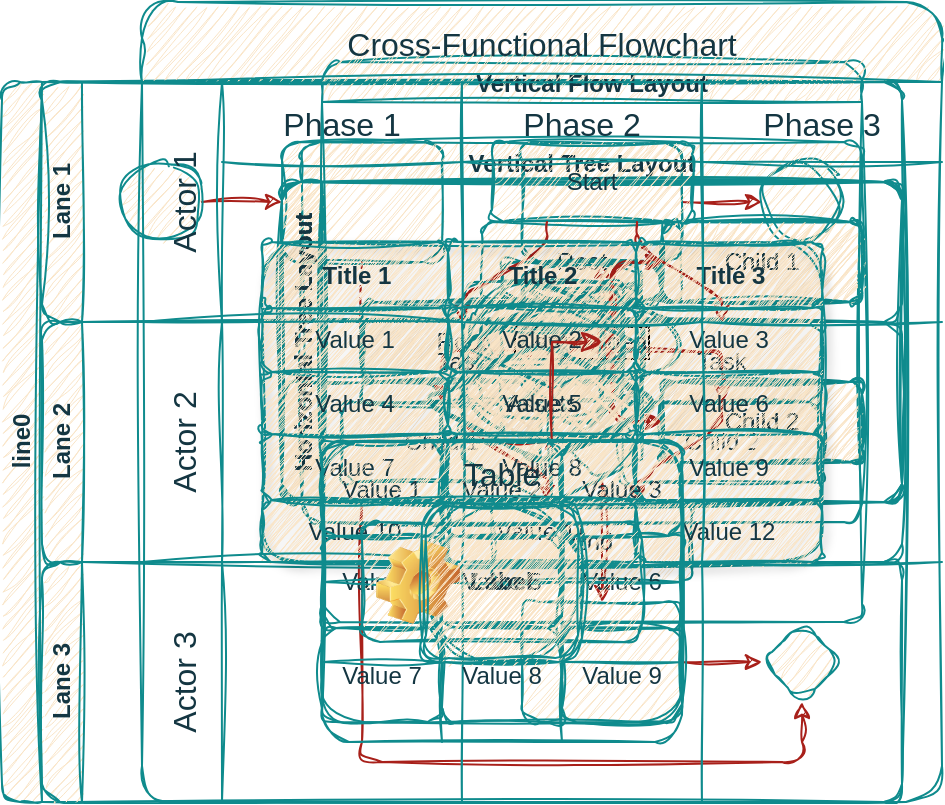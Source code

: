 <mxfile version="24.0.0" type="github">
  <diagram id="prtHgNgQTEPvFCAcTncT" name="Page-1">
    <mxGraphModel dx="880" dy="494" grid="1" gridSize="10" guides="1" tooltips="1" connect="1" arrows="1" fold="1" page="1" pageScale="1" pageWidth="827" pageHeight="1169" math="0" shadow="0">
      <root>
        <mxCell id="0" />
        <mxCell id="1" parent="0" />
        <mxCell id="dNxyNK7c78bLwvsdeMH5-19" value="line0" style="swimlane;html=1;childLayout=stackLayout;resizeParent=1;resizeParentMax=0;horizontal=0;startSize=20;horizontalStack=0;labelBackgroundColor=none;fillColor=#FAE5C7;strokeColor=#0F8B8D;fontColor=#143642;sketch=1;curveFitting=1;jiggle=2;rounded=1;" parent="1" vertex="1">
          <mxGeometry x="120" y="120" width="450" height="360" as="geometry" />
        </mxCell>
        <mxCell id="dNxyNK7c78bLwvsdeMH5-27" value="" style="edgeStyle=orthogonalEdgeStyle;rounded=1;orthogonalLoop=1;jettySize=auto;html=1;dashed=1;endArrow=none;endFill=0;labelBackgroundColor=none;strokeColor=#A8201A;fontColor=default;sketch=1;curveFitting=1;jiggle=2;" parent="dNxyNK7c78bLwvsdeMH5-19" source="dNxyNK7c78bLwvsdeMH5-24" target="dNxyNK7c78bLwvsdeMH5-26" edge="1">
          <mxGeometry relative="1" as="geometry" />
        </mxCell>
        <mxCell id="dNxyNK7c78bLwvsdeMH5-31" style="edgeStyle=orthogonalEdgeStyle;rounded=1;orthogonalLoop=1;jettySize=auto;html=1;endArrow=classic;endFill=1;labelBackgroundColor=none;strokeColor=#A8201A;fontColor=default;sketch=1;curveFitting=1;jiggle=2;" parent="dNxyNK7c78bLwvsdeMH5-19" source="dNxyNK7c78bLwvsdeMH5-28" target="dNxyNK7c78bLwvsdeMH5-30" edge="1">
          <mxGeometry relative="1" as="geometry" />
        </mxCell>
        <mxCell id="dNxyNK7c78bLwvsdeMH5-35" style="edgeStyle=orthogonalEdgeStyle;rounded=1;orthogonalLoop=1;jettySize=auto;html=1;endArrow=classic;endFill=1;labelBackgroundColor=none;strokeColor=#A8201A;fontColor=default;sketch=1;curveFitting=1;jiggle=2;" parent="dNxyNK7c78bLwvsdeMH5-19" source="dNxyNK7c78bLwvsdeMH5-28" target="dNxyNK7c78bLwvsdeMH5-34" edge="1">
          <mxGeometry relative="1" as="geometry" />
        </mxCell>
        <mxCell id="dNxyNK7c78bLwvsdeMH5-38" style="edgeStyle=orthogonalEdgeStyle;rounded=1;orthogonalLoop=1;jettySize=auto;html=1;endArrow=classic;endFill=1;labelBackgroundColor=none;strokeColor=#A8201A;fontColor=default;sketch=1;curveFitting=1;jiggle=2;" parent="dNxyNK7c78bLwvsdeMH5-19" source="dNxyNK7c78bLwvsdeMH5-26" target="dNxyNK7c78bLwvsdeMH5-36" edge="1">
          <mxGeometry relative="1" as="geometry">
            <Array as="points">
              <mxPoint x="180" y="340" />
              <mxPoint x="400" y="340" />
            </Array>
          </mxGeometry>
        </mxCell>
        <mxCell id="dNxyNK7c78bLwvsdeMH5-20" value="Lane 1" style="swimlane;html=1;startSize=20;horizontal=0;labelBackgroundColor=none;fillColor=#FAE5C7;strokeColor=#0F8B8D;fontColor=#143642;sketch=1;curveFitting=1;jiggle=2;rounded=1;" parent="dNxyNK7c78bLwvsdeMH5-19" vertex="1">
          <mxGeometry x="20" width="430" height="120" as="geometry" />
        </mxCell>
        <mxCell id="dNxyNK7c78bLwvsdeMH5-25" value="" style="edgeStyle=orthogonalEdgeStyle;rounded=1;orthogonalLoop=1;jettySize=auto;html=1;labelBackgroundColor=none;strokeColor=#A8201A;fontColor=default;sketch=1;curveFitting=1;jiggle=2;" parent="dNxyNK7c78bLwvsdeMH5-20" source="dNxyNK7c78bLwvsdeMH5-23" target="dNxyNK7c78bLwvsdeMH5-24" edge="1">
          <mxGeometry relative="1" as="geometry" />
        </mxCell>
        <mxCell id="dNxyNK7c78bLwvsdeMH5-23" value="" style="ellipse;whiteSpace=wrap;html=1;labelBackgroundColor=none;fillColor=#FAE5C7;strokeColor=#0F8B8D;fontColor=#143642;sketch=1;curveFitting=1;jiggle=2;rounded=1;" parent="dNxyNK7c78bLwvsdeMH5-20" vertex="1">
          <mxGeometry x="40" y="40" width="40" height="40" as="geometry" />
        </mxCell>
        <mxCell id="dNxyNK7c78bLwvsdeMH5-24" value="" style="rounded=1;whiteSpace=wrap;html=1;fontFamily=Helvetica;fontSize=12;fontColor=#143642;align=center;labelBackgroundColor=none;fillColor=#FAE5C7;strokeColor=#0F8B8D;sketch=1;curveFitting=1;jiggle=2;" parent="dNxyNK7c78bLwvsdeMH5-20" vertex="1">
          <mxGeometry x="120" y="30" width="80" height="60" as="geometry" />
        </mxCell>
        <mxCell id="dNxyNK7c78bLwvsdeMH5-33" value="" style="edgeStyle=orthogonalEdgeStyle;rounded=1;orthogonalLoop=1;jettySize=auto;html=1;endArrow=classic;endFill=1;labelBackgroundColor=none;strokeColor=#A8201A;fontColor=default;sketch=1;curveFitting=1;jiggle=2;" parent="dNxyNK7c78bLwvsdeMH5-20" source="dNxyNK7c78bLwvsdeMH5-30" target="dNxyNK7c78bLwvsdeMH5-32" edge="1">
          <mxGeometry relative="1" as="geometry" />
        </mxCell>
        <mxCell id="dNxyNK7c78bLwvsdeMH5-30" value="" style="rounded=1;whiteSpace=wrap;html=1;fontFamily=Helvetica;fontSize=12;fontColor=#143642;align=center;labelBackgroundColor=none;fillColor=#FAE5C7;strokeColor=#0F8B8D;sketch=1;curveFitting=1;jiggle=2;" parent="dNxyNK7c78bLwvsdeMH5-20" vertex="1">
          <mxGeometry x="240" y="30" width="80" height="60" as="geometry" />
        </mxCell>
        <mxCell id="dNxyNK7c78bLwvsdeMH5-32" value="" style="ellipse;whiteSpace=wrap;html=1;labelBackgroundColor=none;fillColor=#FAE5C7;strokeColor=#0F8B8D;fontColor=#143642;sketch=1;curveFitting=1;jiggle=2;rounded=1;" parent="dNxyNK7c78bLwvsdeMH5-20" vertex="1">
          <mxGeometry x="360" y="40" width="40" height="40" as="geometry" />
        </mxCell>
        <mxCell id="dNxyNK7c78bLwvsdeMH5-21" value="Lane 2" style="swimlane;html=1;startSize=20;horizontal=0;labelBackgroundColor=none;fillColor=#FAE5C7;strokeColor=#0F8B8D;fontColor=#143642;sketch=1;curveFitting=1;jiggle=2;rounded=1;" parent="dNxyNK7c78bLwvsdeMH5-19" vertex="1">
          <mxGeometry x="20" y="120" width="430" height="120" as="geometry" />
        </mxCell>
        <mxCell id="dNxyNK7c78bLwvsdeMH5-29" value="" style="edgeStyle=orthogonalEdgeStyle;rounded=1;orthogonalLoop=1;jettySize=auto;html=1;endArrow=classic;endFill=1;labelBackgroundColor=none;strokeColor=#A8201A;fontColor=default;sketch=1;curveFitting=1;jiggle=2;" parent="dNxyNK7c78bLwvsdeMH5-21" source="dNxyNK7c78bLwvsdeMH5-26" target="dNxyNK7c78bLwvsdeMH5-28" edge="1">
          <mxGeometry relative="1" as="geometry" />
        </mxCell>
        <mxCell id="dNxyNK7c78bLwvsdeMH5-26" value="" style="rounded=1;whiteSpace=wrap;html=1;fontFamily=Helvetica;fontSize=12;fontColor=#143642;align=center;labelBackgroundColor=none;fillColor=#FAE5C7;strokeColor=#0F8B8D;sketch=1;curveFitting=1;jiggle=2;" parent="dNxyNK7c78bLwvsdeMH5-21" vertex="1">
          <mxGeometry x="120" y="30" width="80" height="60" as="geometry" />
        </mxCell>
        <mxCell id="dNxyNK7c78bLwvsdeMH5-28" value="" style="rhombus;whiteSpace=wrap;html=1;fontFamily=Helvetica;fontSize=12;fontColor=#143642;align=center;labelBackgroundColor=none;fillColor=#FAE5C7;strokeColor=#0F8B8D;sketch=1;curveFitting=1;jiggle=2;rounded=1;" parent="dNxyNK7c78bLwvsdeMH5-21" vertex="1">
          <mxGeometry x="260" y="40" width="40" height="40" as="geometry" />
        </mxCell>
        <mxCell id="dNxyNK7c78bLwvsdeMH5-22" value="Lane 3" style="swimlane;html=1;startSize=20;horizontal=0;labelBackgroundColor=none;fillColor=#FAE5C7;strokeColor=#0F8B8D;fontColor=#143642;sketch=1;curveFitting=1;jiggle=2;rounded=1;" parent="dNxyNK7c78bLwvsdeMH5-19" vertex="1">
          <mxGeometry x="20" y="240" width="430" height="120" as="geometry" />
        </mxCell>
        <mxCell id="dNxyNK7c78bLwvsdeMH5-37" value="" style="edgeStyle=orthogonalEdgeStyle;rounded=1;orthogonalLoop=1;jettySize=auto;html=1;endArrow=classic;endFill=1;labelBackgroundColor=none;strokeColor=#A8201A;fontColor=default;sketch=1;curveFitting=1;jiggle=2;" parent="dNxyNK7c78bLwvsdeMH5-22" source="dNxyNK7c78bLwvsdeMH5-34" target="dNxyNK7c78bLwvsdeMH5-36" edge="1">
          <mxGeometry relative="1" as="geometry" />
        </mxCell>
        <mxCell id="dNxyNK7c78bLwvsdeMH5-34" value="" style="rounded=1;whiteSpace=wrap;html=1;fontFamily=Helvetica;fontSize=12;fontColor=#143642;align=center;labelBackgroundColor=none;fillColor=#FAE5C7;strokeColor=#0F8B8D;sketch=1;curveFitting=1;jiggle=2;" parent="dNxyNK7c78bLwvsdeMH5-22" vertex="1">
          <mxGeometry x="240" y="20" width="80" height="60" as="geometry" />
        </mxCell>
        <mxCell id="dNxyNK7c78bLwvsdeMH5-36" value="" style="rhombus;whiteSpace=wrap;html=1;fontFamily=Helvetica;fontSize=12;fontColor=#143642;align=center;labelBackgroundColor=none;fillColor=#FAE5C7;strokeColor=#0F8B8D;sketch=1;curveFitting=1;jiggle=2;rounded=1;" parent="dNxyNK7c78bLwvsdeMH5-22" vertex="1">
          <mxGeometry x="360" y="30" width="40" height="40" as="geometry" />
        </mxCell>
        <mxCell id="O45_TjRWL43LWCIV90A2-1" value="Vertical Tree Layout" style="swimlane;startSize=20;horizontal=1;childLayout=treeLayout;horizontalTree=0;resizable=0;containerType=tree;fontSize=12;labelBackgroundColor=none;fillColor=#FAE5C7;strokeColor=#0F8B8D;fontColor=#143642;sketch=1;curveFitting=1;jiggle=2;rounded=1;" vertex="1" parent="1">
          <mxGeometry x="270" y="150" width="280" height="190" as="geometry" />
        </mxCell>
        <mxCell id="O45_TjRWL43LWCIV90A2-2" value="Root" style="whiteSpace=wrap;html=1;labelBackgroundColor=none;fillColor=#FAE5C7;strokeColor=#0F8B8D;fontColor=#143642;sketch=1;curveFitting=1;jiggle=2;rounded=1;" vertex="1" parent="O45_TjRWL43LWCIV90A2-1">
          <mxGeometry x="90" y="40" width="100" height="40" as="geometry" />
        </mxCell>
        <mxCell id="O45_TjRWL43LWCIV90A2-3" value="Child 1" style="whiteSpace=wrap;html=1;labelBackgroundColor=none;fillColor=#FAE5C7;strokeColor=#0F8B8D;fontColor=#143642;sketch=1;curveFitting=1;jiggle=2;rounded=1;" vertex="1" parent="O45_TjRWL43LWCIV90A2-1">
          <mxGeometry x="20" y="130" width="100" height="40" as="geometry" />
        </mxCell>
        <mxCell id="O45_TjRWL43LWCIV90A2-4" value="" style="edgeStyle=elbowEdgeStyle;elbow=vertical;html=1;rounded=1;curved=0;sourcePerimeterSpacing=0;targetPerimeterSpacing=0;startSize=6;endSize=6;labelBackgroundColor=none;strokeColor=#A8201A;fontColor=default;sketch=1;curveFitting=1;jiggle=2;" edge="1" parent="O45_TjRWL43LWCIV90A2-1" source="O45_TjRWL43LWCIV90A2-2" target="O45_TjRWL43LWCIV90A2-3">
          <mxGeometry relative="1" as="geometry" />
        </mxCell>
        <mxCell id="O45_TjRWL43LWCIV90A2-5" value="Child 2" style="whiteSpace=wrap;html=1;labelBackgroundColor=none;fillColor=#FAE5C7;strokeColor=#0F8B8D;fontColor=#143642;sketch=1;curveFitting=1;jiggle=2;rounded=1;" vertex="1" parent="O45_TjRWL43LWCIV90A2-1">
          <mxGeometry x="160" y="130" width="100" height="40" as="geometry" />
        </mxCell>
        <mxCell id="O45_TjRWL43LWCIV90A2-6" value="" style="edgeStyle=elbowEdgeStyle;elbow=vertical;html=1;rounded=1;curved=0;sourcePerimeterSpacing=0;targetPerimeterSpacing=0;startSize=6;endSize=6;labelBackgroundColor=none;strokeColor=#A8201A;fontColor=default;sketch=1;curveFitting=1;jiggle=2;" edge="1" parent="O45_TjRWL43LWCIV90A2-1" source="O45_TjRWL43LWCIV90A2-2" target="O45_TjRWL43LWCIV90A2-5">
          <mxGeometry relative="1" as="geometry" />
        </mxCell>
        <mxCell id="O45_TjRWL43LWCIV90A2-7" value="" style="shape=datastore;whiteSpace=wrap;html=1;fillColor=#FAE5C7;strokeColor=#0F8B8D;labelBackgroundColor=none;fontColor=#143642;sketch=1;curveFitting=1;jiggle=2;rounded=1;" vertex="1" parent="1">
          <mxGeometry x="380" y="210" width="60" height="60" as="geometry" />
        </mxCell>
        <mxCell id="O45_TjRWL43LWCIV90A2-8" value="" style="shape=switch;whiteSpace=wrap;html=1;labelBackgroundColor=none;fillColor=#FAE5C7;strokeColor=#0F8B8D;fontColor=#143642;sketch=1;curveFitting=1;jiggle=2;rounded=1;" vertex="1" parent="1">
          <mxGeometry x="380" y="220" width="60" height="60" as="geometry" />
        </mxCell>
        <mxCell id="O45_TjRWL43LWCIV90A2-9" value="" style="shape=tee;whiteSpace=wrap;html=1;labelBackgroundColor=none;fillColor=#FAE5C7;strokeColor=#0F8B8D;fontColor=#143642;sketch=1;curveFitting=1;jiggle=2;rounded=1;" vertex="1" parent="1">
          <mxGeometry x="370" y="210" width="80" height="80" as="geometry" />
        </mxCell>
        <mxCell id="O45_TjRWL43LWCIV90A2-10" value="" style="shape=tee;whiteSpace=wrap;html=1;labelBackgroundColor=none;fillColor=#FAE5C7;strokeColor=#0F8B8D;fontColor=#143642;sketch=1;curveFitting=1;jiggle=2;rounded=1;" vertex="1" parent="1">
          <mxGeometry x="370" y="210" width="80" height="80" as="geometry" />
        </mxCell>
        <mxCell id="O45_TjRWL43LWCIV90A2-11" value="" style="shape=datastore;whiteSpace=wrap;html=1;labelBackgroundColor=none;fillColor=#FAE5C7;strokeColor=#0F8B8D;fontColor=#143642;sketch=1;curveFitting=1;jiggle=2;rounded=1;" vertex="1" parent="1">
          <mxGeometry x="380" y="220" width="60" height="60" as="geometry" />
        </mxCell>
        <mxCell id="O45_TjRWL43LWCIV90A2-12" value="Horizontal Tree Layout" style="swimlane;startSize=20;horizontal=0;childLayout=treeLayout;horizontalTree=1;resizable=0;containerType=tree;fontSize=12;labelBackgroundColor=none;fillColor=#FAE5C7;strokeColor=#0F8B8D;fontColor=#143642;sketch=1;curveFitting=1;jiggle=2;rounded=1;" vertex="1" parent="1">
          <mxGeometry x="260" y="170" width="310" height="160" as="geometry" />
        </mxCell>
        <mxCell id="O45_TjRWL43LWCIV90A2-13" value="Root" style="whiteSpace=wrap;html=1;labelBackgroundColor=none;fillColor=#FAE5C7;strokeColor=#0F8B8D;fontColor=#143642;sketch=1;curveFitting=1;jiggle=2;rounded=1;" vertex="1" parent="O45_TjRWL43LWCIV90A2-12">
          <mxGeometry x="40" y="60" width="100" height="40" as="geometry" />
        </mxCell>
        <mxCell id="O45_TjRWL43LWCIV90A2-14" value="Child 1" style="whiteSpace=wrap;html=1;labelBackgroundColor=none;fillColor=#FAE5C7;strokeColor=#0F8B8D;fontColor=#143642;sketch=1;curveFitting=1;jiggle=2;rounded=1;" vertex="1" parent="O45_TjRWL43LWCIV90A2-12">
          <mxGeometry x="190" y="20" width="100" height="40" as="geometry" />
        </mxCell>
        <mxCell id="O45_TjRWL43LWCIV90A2-15" value="" style="edgeStyle=elbowEdgeStyle;elbow=horizontal;html=1;rounded=1;curved=0;sourcePerimeterSpacing=0;targetPerimeterSpacing=0;startSize=6;endSize=6;labelBackgroundColor=none;strokeColor=#A8201A;fontColor=default;sketch=1;curveFitting=1;jiggle=2;" edge="1" parent="O45_TjRWL43LWCIV90A2-12" source="O45_TjRWL43LWCIV90A2-13" target="O45_TjRWL43LWCIV90A2-14">
          <mxGeometry relative="1" as="geometry" />
        </mxCell>
        <mxCell id="O45_TjRWL43LWCIV90A2-16" value="Child 2" style="whiteSpace=wrap;html=1;labelBackgroundColor=none;fillColor=#FAE5C7;strokeColor=#0F8B8D;fontColor=#143642;sketch=1;curveFitting=1;jiggle=2;rounded=1;" vertex="1" parent="O45_TjRWL43LWCIV90A2-12">
          <mxGeometry x="190" y="100" width="100" height="40" as="geometry" />
        </mxCell>
        <mxCell id="O45_TjRWL43LWCIV90A2-17" value="" style="edgeStyle=elbowEdgeStyle;elbow=horizontal;html=1;rounded=1;curved=0;sourcePerimeterSpacing=0;targetPerimeterSpacing=0;startSize=6;endSize=6;labelBackgroundColor=none;strokeColor=#A8201A;fontColor=default;sketch=1;curveFitting=1;jiggle=2;" edge="1" parent="O45_TjRWL43LWCIV90A2-12" source="O45_TjRWL43LWCIV90A2-13" target="O45_TjRWL43LWCIV90A2-16">
          <mxGeometry relative="1" as="geometry" />
        </mxCell>
        <mxCell id="O45_TjRWL43LWCIV90A2-18" value="Horizontal Tree Layout" style="swimlane;startSize=20;horizontal=0;childLayout=treeLayout;horizontalTree=1;resizable=0;containerType=tree;fontSize=12;labelBackgroundColor=none;fillColor=#FAE5C7;strokeColor=#0F8B8D;fontColor=#143642;sketch=1;curveFitting=1;jiggle=2;rounded=1;" vertex="1" parent="1">
          <mxGeometry x="260" y="170" width="310" height="160" as="geometry" />
        </mxCell>
        <mxCell id="O45_TjRWL43LWCIV90A2-19" value="Root" style="whiteSpace=wrap;html=1;labelBackgroundColor=none;fillColor=#FAE5C7;strokeColor=#0F8B8D;fontColor=#143642;sketch=1;curveFitting=1;jiggle=2;rounded=1;" vertex="1" parent="O45_TjRWL43LWCIV90A2-18">
          <mxGeometry x="40" y="60" width="100" height="40" as="geometry" />
        </mxCell>
        <mxCell id="O45_TjRWL43LWCIV90A2-20" value="Child 1" style="whiteSpace=wrap;html=1;labelBackgroundColor=none;fillColor=#FAE5C7;strokeColor=#0F8B8D;fontColor=#143642;sketch=1;curveFitting=1;jiggle=2;rounded=1;" vertex="1" parent="O45_TjRWL43LWCIV90A2-18">
          <mxGeometry x="190" y="20" width="100" height="40" as="geometry" />
        </mxCell>
        <mxCell id="O45_TjRWL43LWCIV90A2-21" value="" style="edgeStyle=elbowEdgeStyle;elbow=horizontal;html=1;rounded=1;curved=0;sourcePerimeterSpacing=0;targetPerimeterSpacing=0;startSize=6;endSize=6;labelBackgroundColor=none;strokeColor=#A8201A;fontColor=default;sketch=1;curveFitting=1;jiggle=2;" edge="1" parent="O45_TjRWL43LWCIV90A2-18" source="O45_TjRWL43LWCIV90A2-19" target="O45_TjRWL43LWCIV90A2-20">
          <mxGeometry relative="1" as="geometry" />
        </mxCell>
        <mxCell id="O45_TjRWL43LWCIV90A2-22" value="Child 2" style="whiteSpace=wrap;html=1;labelBackgroundColor=none;fillColor=#FAE5C7;strokeColor=#0F8B8D;fontColor=#143642;sketch=1;curveFitting=1;jiggle=2;rounded=1;" vertex="1" parent="O45_TjRWL43LWCIV90A2-18">
          <mxGeometry x="190" y="100" width="100" height="40" as="geometry" />
        </mxCell>
        <mxCell id="O45_TjRWL43LWCIV90A2-23" value="" style="edgeStyle=elbowEdgeStyle;elbow=horizontal;html=1;rounded=1;curved=0;sourcePerimeterSpacing=0;targetPerimeterSpacing=0;startSize=6;endSize=6;labelBackgroundColor=none;strokeColor=#A8201A;fontColor=default;sketch=1;curveFitting=1;jiggle=2;" edge="1" parent="O45_TjRWL43LWCIV90A2-18" source="O45_TjRWL43LWCIV90A2-19" target="O45_TjRWL43LWCIV90A2-22">
          <mxGeometry relative="1" as="geometry" />
        </mxCell>
        <mxCell id="O45_TjRWL43LWCIV90A2-24" value="Horizontal Tree Layout" style="swimlane;startSize=20;horizontal=0;childLayout=treeLayout;horizontalTree=1;resizable=0;containerType=tree;fontSize=12;labelBackgroundColor=none;fillColor=#FAE5C7;strokeColor=#0F8B8D;fontColor=#143642;sketch=1;curveFitting=1;jiggle=2;rounded=1;" vertex="1" parent="1">
          <mxGeometry x="260" y="170" width="310" height="160" as="geometry" />
        </mxCell>
        <mxCell id="O45_TjRWL43LWCIV90A2-25" value="Root" style="whiteSpace=wrap;html=1;labelBackgroundColor=none;fillColor=#FAE5C7;strokeColor=#0F8B8D;fontColor=#143642;sketch=1;curveFitting=1;jiggle=2;rounded=1;" vertex="1" parent="O45_TjRWL43LWCIV90A2-24">
          <mxGeometry x="40" y="60" width="100" height="40" as="geometry" />
        </mxCell>
        <mxCell id="O45_TjRWL43LWCIV90A2-26" value="Child 1" style="whiteSpace=wrap;html=1;labelBackgroundColor=none;fillColor=#FAE5C7;strokeColor=#0F8B8D;fontColor=#143642;sketch=1;curveFitting=1;jiggle=2;rounded=1;" vertex="1" parent="O45_TjRWL43LWCIV90A2-24">
          <mxGeometry x="190" y="20" width="100" height="40" as="geometry" />
        </mxCell>
        <mxCell id="O45_TjRWL43LWCIV90A2-27" value="" style="edgeStyle=elbowEdgeStyle;elbow=horizontal;html=1;rounded=1;curved=0;sourcePerimeterSpacing=0;targetPerimeterSpacing=0;startSize=6;endSize=6;labelBackgroundColor=none;strokeColor=#A8201A;fontColor=default;sketch=1;curveFitting=1;jiggle=2;" edge="1" parent="O45_TjRWL43LWCIV90A2-24" source="O45_TjRWL43LWCIV90A2-25" target="O45_TjRWL43LWCIV90A2-26">
          <mxGeometry relative="1" as="geometry" />
        </mxCell>
        <mxCell id="O45_TjRWL43LWCIV90A2-28" value="Child 2" style="whiteSpace=wrap;html=1;labelBackgroundColor=none;fillColor=#FAE5C7;strokeColor=#0F8B8D;fontColor=#143642;sketch=1;curveFitting=1;jiggle=2;rounded=1;" vertex="1" parent="O45_TjRWL43LWCIV90A2-24">
          <mxGeometry x="190" y="100" width="100" height="40" as="geometry" />
        </mxCell>
        <mxCell id="O45_TjRWL43LWCIV90A2-29" value="" style="edgeStyle=elbowEdgeStyle;elbow=horizontal;html=1;rounded=1;curved=0;sourcePerimeterSpacing=0;targetPerimeterSpacing=0;startSize=6;endSize=6;labelBackgroundColor=none;strokeColor=#A8201A;fontColor=default;sketch=1;curveFitting=1;jiggle=2;" edge="1" parent="O45_TjRWL43LWCIV90A2-24" source="O45_TjRWL43LWCIV90A2-25" target="O45_TjRWL43LWCIV90A2-28">
          <mxGeometry relative="1" as="geometry" />
        </mxCell>
        <mxCell id="O45_TjRWL43LWCIV90A2-30" value="Vertical Flow Layout" style="swimlane;startSize=20;horizontal=1;childLayout=flowLayout;flowOrientation=north;resizable=0;interRankCellSpacing=50;containerType=tree;fontSize=12;labelBackgroundColor=none;fillColor=#FAE5C7;strokeColor=#0F8B8D;fontColor=#143642;sketch=1;curveFitting=1;jiggle=2;rounded=1;" vertex="1" parent="1">
          <mxGeometry x="280" y="110" width="270" height="280" as="geometry" />
        </mxCell>
        <mxCell id="O45_TjRWL43LWCIV90A2-31" value="Start" style="whiteSpace=wrap;html=1;labelBackgroundColor=none;fillColor=#FAE5C7;strokeColor=#0F8B8D;fontColor=#143642;sketch=1;curveFitting=1;jiggle=2;rounded=1;" vertex="1" parent="O45_TjRWL43LWCIV90A2-30">
          <mxGeometry x="85" y="40" width="100" height="40" as="geometry" />
        </mxCell>
        <mxCell id="O45_TjRWL43LWCIV90A2-32" value="Task" style="whiteSpace=wrap;html=1;labelBackgroundColor=none;fillColor=#FAE5C7;strokeColor=#0F8B8D;fontColor=#143642;sketch=1;curveFitting=1;jiggle=2;rounded=1;" vertex="1" parent="O45_TjRWL43LWCIV90A2-30">
          <mxGeometry x="20" y="130" width="100" height="40" as="geometry" />
        </mxCell>
        <mxCell id="O45_TjRWL43LWCIV90A2-33" value="" style="html=1;rounded=1;curved=0;sourcePerimeterSpacing=0;targetPerimeterSpacing=0;startSize=6;endSize=6;noEdgeStyle=1;orthogonal=1;labelBackgroundColor=none;strokeColor=#A8201A;fontColor=default;sketch=1;curveFitting=1;jiggle=2;" edge="1" parent="O45_TjRWL43LWCIV90A2-30" source="O45_TjRWL43LWCIV90A2-31" target="O45_TjRWL43LWCIV90A2-32">
          <mxGeometry relative="1" as="geometry">
            <Array as="points">
              <mxPoint x="112.5" y="92" />
              <mxPoint x="70" y="118" />
            </Array>
          </mxGeometry>
        </mxCell>
        <mxCell id="O45_TjRWL43LWCIV90A2-34" value="Task" style="whiteSpace=wrap;html=1;labelBackgroundColor=none;fillColor=#FAE5C7;strokeColor=#0F8B8D;fontColor=#143642;sketch=1;curveFitting=1;jiggle=2;rounded=1;" vertex="1" parent="O45_TjRWL43LWCIV90A2-30">
          <mxGeometry x="150" y="130" width="100" height="40" as="geometry" />
        </mxCell>
        <mxCell id="O45_TjRWL43LWCIV90A2-35" value="" style="html=1;rounded=1;curved=0;sourcePerimeterSpacing=0;targetPerimeterSpacing=0;startSize=6;endSize=6;noEdgeStyle=1;orthogonal=1;labelBackgroundColor=none;strokeColor=#A8201A;fontColor=default;sketch=1;curveFitting=1;jiggle=2;" edge="1" parent="O45_TjRWL43LWCIV90A2-30" source="O45_TjRWL43LWCIV90A2-31" target="O45_TjRWL43LWCIV90A2-34">
          <mxGeometry relative="1" as="geometry">
            <Array as="points">
              <mxPoint x="157.5" y="92" />
              <mxPoint x="200" y="118" />
            </Array>
          </mxGeometry>
        </mxCell>
        <mxCell id="O45_TjRWL43LWCIV90A2-36" value="End" style="whiteSpace=wrap;html=1;labelBackgroundColor=none;fillColor=#FAE5C7;strokeColor=#0F8B8D;fontColor=#143642;sketch=1;curveFitting=1;jiggle=2;rounded=1;" vertex="1" parent="O45_TjRWL43LWCIV90A2-30">
          <mxGeometry x="85" y="220" width="100" height="40" as="geometry" />
        </mxCell>
        <mxCell id="O45_TjRWL43LWCIV90A2-37" value="" style="html=1;rounded=1;curved=0;sourcePerimeterSpacing=0;targetPerimeterSpacing=0;startSize=6;endSize=6;noEdgeStyle=1;orthogonal=1;labelBackgroundColor=none;strokeColor=#A8201A;fontColor=default;sketch=1;curveFitting=1;jiggle=2;" edge="1" parent="O45_TjRWL43LWCIV90A2-30" source="O45_TjRWL43LWCIV90A2-32" target="O45_TjRWL43LWCIV90A2-36">
          <mxGeometry relative="1" as="geometry">
            <Array as="points">
              <mxPoint x="70" y="182" />
              <mxPoint x="112.5" y="208" />
            </Array>
          </mxGeometry>
        </mxCell>
        <mxCell id="O45_TjRWL43LWCIV90A2-38" value="" style="html=1;rounded=1;curved=0;sourcePerimeterSpacing=0;targetPerimeterSpacing=0;startSize=6;endSize=6;noEdgeStyle=1;orthogonal=1;labelBackgroundColor=none;strokeColor=#A8201A;fontColor=default;sketch=1;curveFitting=1;jiggle=2;" edge="1" parent="O45_TjRWL43LWCIV90A2-30" source="O45_TjRWL43LWCIV90A2-34" target="O45_TjRWL43LWCIV90A2-36">
          <mxGeometry relative="1" as="geometry">
            <Array as="points">
              <mxPoint x="200" y="182" />
              <mxPoint x="157.5" y="208" />
            </Array>
          </mxGeometry>
        </mxCell>
        <mxCell id="O45_TjRWL43LWCIV90A2-39" value="Central Idea" style="ellipse;whiteSpace=wrap;html=1;align=center;newEdgeStyle={&quot;edgeStyle&quot;:&quot;entityRelationEdgeStyle&quot;,&quot;startArrow&quot;:&quot;none&quot;,&quot;endArrow&quot;:&quot;none&quot;,&quot;segment&quot;:10,&quot;curved&quot;:1,&quot;sourcePerimeterSpacing&quot;:0,&quot;targetPerimeterSpacing&quot;:0};treeFolding=1;treeMoving=1;labelBorderColor=default;labelBackgroundColor=none;fillColor=#FAE5C7;strokeColor=#0F8B8D;fontColor=#143642;sketch=1;curveFitting=1;jiggle=2;rounded=1;" vertex="1" parent="1">
          <mxGeometry x="360" y="230" width="100" height="40" as="geometry" />
        </mxCell>
        <mxCell id="O45_TjRWL43LWCIV90A2-40" value="" style="shape=corner;whiteSpace=wrap;html=1;labelBackgroundColor=none;fillColor=#FAE5C7;strokeColor=#0F8B8D;fontColor=#143642;sketch=1;curveFitting=1;jiggle=2;rounded=1;" vertex="1" parent="1">
          <mxGeometry x="350" y="220" width="80" height="80" as="geometry" />
        </mxCell>
        <mxCell id="O45_TjRWL43LWCIV90A2-41" value="" style="shape=lineEllipse;perimeter=ellipsePerimeter;whiteSpace=wrap;html=1;backgroundOutline=1;labelBackgroundColor=none;fillColor=#FAE5C7;strokeColor=#0F8B8D;fontColor=#143642;sketch=1;curveFitting=1;jiggle=2;rounded=1;" vertex="1" parent="1">
          <mxGeometry x="350" y="220" width="80" height="80" as="geometry" />
        </mxCell>
        <mxCell id="O45_TjRWL43LWCIV90A2-42" value="" style="shape=datastore;whiteSpace=wrap;html=1;labelBackgroundColor=none;fillColor=#FAE5C7;strokeColor=#0F8B8D;fontColor=#143642;sketch=1;curveFitting=1;jiggle=2;rounded=1;" vertex="1" parent="1">
          <mxGeometry x="360" y="230" width="60" height="60" as="geometry" />
        </mxCell>
        <mxCell id="O45_TjRWL43LWCIV90A2-43" value="" style="shape=manualInput;whiteSpace=wrap;html=1;labelBackgroundColor=none;fillColor=#FAE5C7;strokeColor=#0F8B8D;fontColor=#143642;sketch=1;curveFitting=1;jiggle=2;rounded=1;" vertex="1" parent="1">
          <mxGeometry x="350" y="220" width="80" height="80" as="geometry" />
        </mxCell>
        <mxCell id="O45_TjRWL43LWCIV90A2-44" value="" style="rhombus;whiteSpace=wrap;html=1;strokeWidth=2;fillWeight=-1;hachureGap=8;fillStyle=cross-hatch;fillColor=#FAE5C7;sketch=1;rounded=1;jiggle=2;curveFitting=1;strokeColor=#0F8B8D;fontColor=#143642;labelBackgroundColor=none;" vertex="1" parent="1">
          <mxGeometry x="330" y="250" width="120" height="60" as="geometry" />
        </mxCell>
        <mxCell id="O45_TjRWL43LWCIV90A2-45" value="" style="html=1;whiteSpace=wrap;shape=isoCube2;backgroundOutline=1;isoAngle=15;rounded=1;sketch=1;hachureGap=4;jiggle=2;curveFitting=1;strokeColor=#0F8B8D;fontColor=#143642;fillColor=#FAE5C7;labelBackgroundColor=none;" vertex="1" parent="1">
          <mxGeometry x="350" y="230" width="90" height="100" as="geometry" />
        </mxCell>
        <mxCell id="O45_TjRWL43LWCIV90A2-46" value="Assets" style="childLayout=tableLayout;recursiveResize=0;strokeColor=#0F8B8D;fillColor=#FAE5C7;shadow=1;rounded=1;sketch=1;hachureGap=4;jiggle=2;curveFitting=1;fontColor=#143642;labelBackgroundColor=none;" vertex="1" parent="1">
          <mxGeometry x="250" y="200" width="280" height="160" as="geometry" />
        </mxCell>
        <mxCell id="O45_TjRWL43LWCIV90A2-47" style="shape=tableRow;horizontal=0;startSize=0;swimlaneHead=0;swimlaneBody=0;top=0;left=0;bottom=0;right=0;dropTarget=0;collapsible=0;recursiveResize=0;expand=0;fontStyle=0;strokeColor=#0F8B8D;fillColor=#FAE5C7;rounded=1;sketch=1;hachureGap=4;jiggle=2;curveFitting=1;fontColor=#143642;labelBackgroundColor=none;" vertex="1" parent="O45_TjRWL43LWCIV90A2-46">
          <mxGeometry width="280" height="33" as="geometry" />
        </mxCell>
        <mxCell id="O45_TjRWL43LWCIV90A2-48" value="Title 1" style="connectable=0;recursiveResize=0;strokeColor=#0F8B8D;fillColor=#FAE5C7;align=center;fontStyle=1;fontColor=#143642;html=1;rounded=1;sketch=1;hachureGap=4;jiggle=2;curveFitting=1;labelBackgroundColor=none;" vertex="1" parent="O45_TjRWL43LWCIV90A2-47">
          <mxGeometry width="93" height="33" as="geometry">
            <mxRectangle width="93" height="33" as="alternateBounds" />
          </mxGeometry>
        </mxCell>
        <mxCell id="O45_TjRWL43LWCIV90A2-49" value="Title 2" style="connectable=0;recursiveResize=0;strokeColor=#0F8B8D;fillColor=#FAE5C7;align=center;fontStyle=1;fontColor=#143642;html=1;rounded=1;sketch=1;hachureGap=4;jiggle=2;curveFitting=1;labelBackgroundColor=none;" vertex="1" parent="O45_TjRWL43LWCIV90A2-47">
          <mxGeometry x="93" width="94" height="33" as="geometry">
            <mxRectangle width="94" height="33" as="alternateBounds" />
          </mxGeometry>
        </mxCell>
        <mxCell id="O45_TjRWL43LWCIV90A2-50" value="Title 3" style="connectable=0;recursiveResize=0;strokeColor=#0F8B8D;fillColor=#FAE5C7;align=center;fontStyle=1;fontColor=#143642;html=1;rounded=1;sketch=1;hachureGap=4;jiggle=2;curveFitting=1;labelBackgroundColor=none;" vertex="1" parent="O45_TjRWL43LWCIV90A2-47">
          <mxGeometry x="187" width="93" height="33" as="geometry">
            <mxRectangle width="93" height="33" as="alternateBounds" />
          </mxGeometry>
        </mxCell>
        <mxCell id="O45_TjRWL43LWCIV90A2-51" value="" style="shape=tableRow;horizontal=0;startSize=0;swimlaneHead=0;swimlaneBody=0;top=0;left=0;bottom=0;right=0;dropTarget=0;collapsible=0;recursiveResize=0;expand=0;fontStyle=0;strokeColor=#0F8B8D;fillColor=#FAE5C7;rounded=1;sketch=1;hachureGap=4;jiggle=2;curveFitting=1;fontColor=#143642;labelBackgroundColor=none;" vertex="1" parent="O45_TjRWL43LWCIV90A2-46">
          <mxGeometry y="33" width="280" height="32" as="geometry" />
        </mxCell>
        <mxCell id="O45_TjRWL43LWCIV90A2-52" value="Value 1" style="connectable=0;recursiveResize=0;strokeColor=#0F8B8D;fillColor=#FAE5C7;align=center;whiteSpace=wrap;html=1;rounded=1;sketch=1;hachureGap=4;jiggle=2;curveFitting=1;fontColor=#143642;labelBackgroundColor=none;" vertex="1" parent="O45_TjRWL43LWCIV90A2-51">
          <mxGeometry width="93" height="32" as="geometry">
            <mxRectangle width="93" height="32" as="alternateBounds" />
          </mxGeometry>
        </mxCell>
        <mxCell id="O45_TjRWL43LWCIV90A2-53" value="Value 2" style="connectable=0;recursiveResize=0;strokeColor=#0F8B8D;fillColor=#FAE5C7;align=center;whiteSpace=wrap;html=1;rounded=1;sketch=1;hachureGap=4;jiggle=2;curveFitting=1;fontColor=#143642;labelBackgroundColor=none;" vertex="1" parent="O45_TjRWL43LWCIV90A2-51">
          <mxGeometry x="93" width="94" height="32" as="geometry">
            <mxRectangle width="94" height="32" as="alternateBounds" />
          </mxGeometry>
        </mxCell>
        <mxCell id="O45_TjRWL43LWCIV90A2-54" value="Value 3" style="connectable=0;recursiveResize=0;strokeColor=#0F8B8D;fillColor=#FAE5C7;align=center;whiteSpace=wrap;html=1;rounded=1;sketch=1;hachureGap=4;jiggle=2;curveFitting=1;fontColor=#143642;labelBackgroundColor=none;" vertex="1" parent="O45_TjRWL43LWCIV90A2-51">
          <mxGeometry x="187" width="93" height="32" as="geometry">
            <mxRectangle width="93" height="32" as="alternateBounds" />
          </mxGeometry>
        </mxCell>
        <mxCell id="O45_TjRWL43LWCIV90A2-55" value="" style="shape=tableRow;horizontal=0;startSize=0;swimlaneHead=0;swimlaneBody=0;top=0;left=0;bottom=0;right=0;dropTarget=0;collapsible=0;recursiveResize=0;expand=0;fontStyle=1;strokeColor=#0F8B8D;fillColor=#FAE5C7;rounded=1;sketch=1;hachureGap=4;jiggle=2;curveFitting=1;fontColor=#143642;labelBackgroundColor=none;" vertex="1" parent="O45_TjRWL43LWCIV90A2-46">
          <mxGeometry y="65" width="280" height="31" as="geometry" />
        </mxCell>
        <mxCell id="O45_TjRWL43LWCIV90A2-56" value="Value 4" style="connectable=0;recursiveResize=0;strokeColor=#0F8B8D;fillColor=#FAE5C7;whiteSpace=wrap;html=1;rounded=1;sketch=1;hachureGap=4;jiggle=2;curveFitting=1;fontColor=#143642;labelBackgroundColor=none;" vertex="1" parent="O45_TjRWL43LWCIV90A2-55">
          <mxGeometry width="93" height="31" as="geometry">
            <mxRectangle width="93" height="31" as="alternateBounds" />
          </mxGeometry>
        </mxCell>
        <mxCell id="O45_TjRWL43LWCIV90A2-57" value="Value 5" style="connectable=0;recursiveResize=0;strokeColor=#0F8B8D;fillColor=#FAE5C7;whiteSpace=wrap;html=1;rounded=1;sketch=1;hachureGap=4;jiggle=2;curveFitting=1;fontColor=#143642;labelBackgroundColor=none;" vertex="1" parent="O45_TjRWL43LWCIV90A2-55">
          <mxGeometry x="93" width="94" height="31" as="geometry">
            <mxRectangle width="94" height="31" as="alternateBounds" />
          </mxGeometry>
        </mxCell>
        <mxCell id="O45_TjRWL43LWCIV90A2-58" value="Value 6" style="connectable=0;recursiveResize=0;strokeColor=#0F8B8D;fillColor=#FAE5C7;whiteSpace=wrap;html=1;rounded=1;sketch=1;hachureGap=4;jiggle=2;curveFitting=1;fontColor=#143642;labelBackgroundColor=none;" vertex="1" parent="O45_TjRWL43LWCIV90A2-55">
          <mxGeometry x="187" width="93" height="31" as="geometry">
            <mxRectangle width="93" height="31" as="alternateBounds" />
          </mxGeometry>
        </mxCell>
        <mxCell id="O45_TjRWL43LWCIV90A2-59" value="" style="shape=tableRow;horizontal=0;startSize=0;swimlaneHead=0;swimlaneBody=0;top=0;left=0;bottom=0;right=0;dropTarget=0;collapsible=0;recursiveResize=0;expand=0;fontStyle=0;strokeColor=#0F8B8D;fillColor=#FAE5C7;rounded=1;sketch=1;hachureGap=4;jiggle=2;curveFitting=1;fontColor=#143642;labelBackgroundColor=none;" vertex="1" parent="O45_TjRWL43LWCIV90A2-46">
          <mxGeometry y="96" width="280" height="33" as="geometry" />
        </mxCell>
        <mxCell id="O45_TjRWL43LWCIV90A2-60" value="Value 7" style="connectable=0;recursiveResize=0;strokeColor=#0F8B8D;fillColor=#FAE5C7;fontStyle=0;align=center;whiteSpace=wrap;html=1;rounded=1;sketch=1;hachureGap=4;jiggle=2;curveFitting=1;fontColor=#143642;labelBackgroundColor=none;" vertex="1" parent="O45_TjRWL43LWCIV90A2-59">
          <mxGeometry width="93" height="33" as="geometry">
            <mxRectangle width="93" height="33" as="alternateBounds" />
          </mxGeometry>
        </mxCell>
        <mxCell id="O45_TjRWL43LWCIV90A2-61" value="Value 8" style="connectable=0;recursiveResize=0;strokeColor=#0F8B8D;fillColor=#FAE5C7;fontStyle=0;align=center;whiteSpace=wrap;html=1;rounded=1;sketch=1;hachureGap=4;jiggle=2;curveFitting=1;fontColor=#143642;labelBackgroundColor=none;" vertex="1" parent="O45_TjRWL43LWCIV90A2-59">
          <mxGeometry x="93" width="94" height="33" as="geometry">
            <mxRectangle width="94" height="33" as="alternateBounds" />
          </mxGeometry>
        </mxCell>
        <mxCell id="O45_TjRWL43LWCIV90A2-62" value="Value 9" style="connectable=0;recursiveResize=0;strokeColor=#0F8B8D;fillColor=#FAE5C7;fontStyle=0;align=center;whiteSpace=wrap;html=1;rounded=1;sketch=1;hachureGap=4;jiggle=2;curveFitting=1;fontColor=#143642;labelBackgroundColor=none;" vertex="1" parent="O45_TjRWL43LWCIV90A2-59">
          <mxGeometry x="187" width="93" height="33" as="geometry">
            <mxRectangle width="93" height="33" as="alternateBounds" />
          </mxGeometry>
        </mxCell>
        <mxCell id="O45_TjRWL43LWCIV90A2-63" value="" style="shape=tableRow;horizontal=0;startSize=0;swimlaneHead=0;swimlaneBody=0;top=0;left=0;bottom=0;right=0;dropTarget=0;collapsible=0;recursiveResize=0;expand=0;fontStyle=1;strokeColor=#0F8B8D;fillColor=#FAE5C7;rounded=1;sketch=1;hachureGap=4;jiggle=2;curveFitting=1;fontColor=#143642;labelBackgroundColor=none;" vertex="1" parent="O45_TjRWL43LWCIV90A2-46">
          <mxGeometry y="129" width="280" height="31" as="geometry" />
        </mxCell>
        <mxCell id="O45_TjRWL43LWCIV90A2-64" value="Value 10" style="connectable=0;recursiveResize=0;strokeColor=#0F8B8D;fillColor=#FAE5C7;whiteSpace=wrap;html=1;rounded=1;sketch=1;hachureGap=4;jiggle=2;curveFitting=1;fontColor=#143642;labelBackgroundColor=none;" vertex="1" parent="O45_TjRWL43LWCIV90A2-63">
          <mxGeometry width="93" height="31" as="geometry">
            <mxRectangle width="93" height="31" as="alternateBounds" />
          </mxGeometry>
        </mxCell>
        <mxCell id="O45_TjRWL43LWCIV90A2-65" value="Value 11" style="connectable=0;recursiveResize=0;strokeColor=#0F8B8D;fillColor=#FAE5C7;whiteSpace=wrap;html=1;rounded=1;sketch=1;hachureGap=4;jiggle=2;curveFitting=1;fontColor=#143642;labelBackgroundColor=none;" vertex="1" parent="O45_TjRWL43LWCIV90A2-63">
          <mxGeometry x="93" width="94" height="31" as="geometry">
            <mxRectangle width="94" height="31" as="alternateBounds" />
          </mxGeometry>
        </mxCell>
        <mxCell id="O45_TjRWL43LWCIV90A2-66" value="Value 12" style="connectable=0;recursiveResize=0;strokeColor=#0F8B8D;fillColor=#FAE5C7;whiteSpace=wrap;html=1;rounded=1;sketch=1;hachureGap=4;jiggle=2;curveFitting=1;fontColor=#143642;labelBackgroundColor=none;" vertex="1" parent="O45_TjRWL43LWCIV90A2-63">
          <mxGeometry x="187" width="93" height="31" as="geometry">
            <mxRectangle width="93" height="31" as="alternateBounds" />
          </mxGeometry>
        </mxCell>
        <mxCell id="O45_TjRWL43LWCIV90A2-67" value="Cross-Functional Flowchart" style="shape=table;childLayout=tableLayout;startSize=40;collapsible=0;recursiveResize=0;expand=0;fontSize=16;rounded=1;sketch=1;hachureGap=4;jiggle=2;curveFitting=1;strokeColor=#0F8B8D;fontColor=#143642;fillColor=#FAE5C7;labelBackgroundColor=none;" vertex="1" parent="1">
          <mxGeometry x="190" y="80" width="400" height="400" as="geometry" />
        </mxCell>
        <mxCell id="O45_TjRWL43LWCIV90A2-68" value="Actor 1" style="shape=tableRow;horizontal=0;swimlaneHead=0;swimlaneBody=0;top=0;left=0;strokeColor=#0F8B8D;bottom=0;right=0;dropTarget=0;fontStyle=0;fillColor=none;points=[[0,0.5],[1,0.5]];portConstraint=eastwest;startSize=40;collapsible=0;recursiveResize=0;expand=0;fontSize=16;rounded=1;sketch=1;hachureGap=4;jiggle=2;curveFitting=1;fontColor=#143642;labelBackgroundColor=none;" vertex="1" parent="O45_TjRWL43LWCIV90A2-67">
          <mxGeometry y="40" width="400" height="120" as="geometry" />
        </mxCell>
        <mxCell id="O45_TjRWL43LWCIV90A2-69" value="Phase 1" style="swimlane;swimlaneHead=0;swimlaneBody=0;fontStyle=0;strokeColor=#0F8B8D;connectable=0;fillColor=none;startSize=40;collapsible=0;recursiveResize=0;expand=0;fontSize=16;rounded=1;sketch=1;hachureGap=4;jiggle=2;curveFitting=1;fontColor=#143642;labelBackgroundColor=none;" vertex="1" parent="O45_TjRWL43LWCIV90A2-68">
          <mxGeometry x="40" width="120" height="120" as="geometry">
            <mxRectangle width="120" height="120" as="alternateBounds" />
          </mxGeometry>
        </mxCell>
        <mxCell id="O45_TjRWL43LWCIV90A2-70" value="Phase 2" style="swimlane;swimlaneHead=0;swimlaneBody=0;fontStyle=0;strokeColor=#0F8B8D;connectable=0;fillColor=none;startSize=40;collapsible=0;recursiveResize=0;expand=0;fontSize=16;rounded=1;sketch=1;hachureGap=4;jiggle=2;curveFitting=1;fontColor=#143642;labelBackgroundColor=none;" vertex="1" parent="O45_TjRWL43LWCIV90A2-68">
          <mxGeometry x="160" width="120" height="120" as="geometry">
            <mxRectangle width="120" height="120" as="alternateBounds" />
          </mxGeometry>
        </mxCell>
        <mxCell id="O45_TjRWL43LWCIV90A2-71" value="Phase 3" style="swimlane;swimlaneHead=0;swimlaneBody=0;fontStyle=0;strokeColor=#0F8B8D;connectable=0;fillColor=none;startSize=40;collapsible=0;recursiveResize=0;expand=0;fontSize=16;rounded=1;sketch=1;hachureGap=4;jiggle=2;curveFitting=1;fontColor=#143642;labelBackgroundColor=none;" vertex="1" parent="O45_TjRWL43LWCIV90A2-68">
          <mxGeometry x="280" width="120" height="120" as="geometry">
            <mxRectangle width="120" height="120" as="alternateBounds" />
          </mxGeometry>
        </mxCell>
        <mxCell id="O45_TjRWL43LWCIV90A2-72" value="Actor 2" style="shape=tableRow;horizontal=0;swimlaneHead=0;swimlaneBody=0;top=0;left=0;strokeColor=#0F8B8D;bottom=0;right=0;dropTarget=0;fontStyle=0;fillColor=none;points=[[0,0.5],[1,0.5]];portConstraint=eastwest;startSize=40;collapsible=0;recursiveResize=0;expand=0;fontSize=16;rounded=1;sketch=1;hachureGap=4;jiggle=2;curveFitting=1;fontColor=#143642;labelBackgroundColor=none;" vertex="1" parent="O45_TjRWL43LWCIV90A2-67">
          <mxGeometry y="160" width="400" height="120" as="geometry" />
        </mxCell>
        <mxCell id="O45_TjRWL43LWCIV90A2-73" value="" style="swimlane;swimlaneHead=0;swimlaneBody=0;fontStyle=0;connectable=0;strokeColor=#0F8B8D;fillColor=none;startSize=0;collapsible=0;recursiveResize=0;expand=0;fontSize=16;rounded=1;sketch=1;hachureGap=4;jiggle=2;curveFitting=1;fontColor=#143642;labelBackgroundColor=none;" vertex="1" parent="O45_TjRWL43LWCIV90A2-72">
          <mxGeometry x="40" width="120" height="120" as="geometry">
            <mxRectangle width="120" height="120" as="alternateBounds" />
          </mxGeometry>
        </mxCell>
        <mxCell id="O45_TjRWL43LWCIV90A2-74" value="" style="swimlane;swimlaneHead=0;swimlaneBody=0;fontStyle=0;connectable=0;strokeColor=#0F8B8D;fillColor=none;startSize=0;collapsible=0;recursiveResize=0;expand=0;fontSize=16;rounded=1;sketch=1;hachureGap=4;jiggle=2;curveFitting=1;fontColor=#143642;labelBackgroundColor=none;" vertex="1" parent="O45_TjRWL43LWCIV90A2-72">
          <mxGeometry x="160" width="120" height="120" as="geometry">
            <mxRectangle width="120" height="120" as="alternateBounds" />
          </mxGeometry>
        </mxCell>
        <mxCell id="O45_TjRWL43LWCIV90A2-75" value="" style="swimlane;swimlaneHead=0;swimlaneBody=0;fontStyle=0;connectable=0;strokeColor=#0F8B8D;fillColor=none;startSize=0;collapsible=0;recursiveResize=0;expand=0;fontSize=16;rounded=1;sketch=1;hachureGap=4;jiggle=2;curveFitting=1;fontColor=#143642;labelBackgroundColor=none;" vertex="1" parent="O45_TjRWL43LWCIV90A2-72">
          <mxGeometry x="280" width="120" height="120" as="geometry">
            <mxRectangle width="120" height="120" as="alternateBounds" />
          </mxGeometry>
        </mxCell>
        <mxCell id="O45_TjRWL43LWCIV90A2-76" value="Actor 3" style="shape=tableRow;horizontal=0;swimlaneHead=0;swimlaneBody=0;top=0;left=0;strokeColor=#0F8B8D;bottom=0;right=0;dropTarget=0;fontStyle=0;fillColor=none;points=[[0,0.5],[1,0.5]];portConstraint=eastwest;startSize=40;collapsible=0;recursiveResize=0;expand=0;fontSize=16;rounded=1;sketch=1;hachureGap=4;jiggle=2;curveFitting=1;fontColor=#143642;labelBackgroundColor=none;" vertex="1" parent="O45_TjRWL43LWCIV90A2-67">
          <mxGeometry y="280" width="400" height="120" as="geometry" />
        </mxCell>
        <mxCell id="O45_TjRWL43LWCIV90A2-77" value="" style="swimlane;swimlaneHead=0;swimlaneBody=0;fontStyle=0;connectable=0;strokeColor=#0F8B8D;fillColor=none;startSize=0;collapsible=0;recursiveResize=0;expand=0;fontSize=16;rounded=1;sketch=1;hachureGap=4;jiggle=2;curveFitting=1;fontColor=#143642;labelBackgroundColor=none;" vertex="1" parent="O45_TjRWL43LWCIV90A2-76">
          <mxGeometry x="40" width="120" height="120" as="geometry">
            <mxRectangle width="120" height="120" as="alternateBounds" />
          </mxGeometry>
        </mxCell>
        <mxCell id="O45_TjRWL43LWCIV90A2-78" value="" style="swimlane;swimlaneHead=0;swimlaneBody=0;fontStyle=0;connectable=0;strokeColor=#0F8B8D;fillColor=none;startSize=0;collapsible=0;recursiveResize=0;expand=0;fontSize=16;rounded=1;sketch=1;hachureGap=4;jiggle=2;curveFitting=1;fontColor=#143642;labelBackgroundColor=none;" vertex="1" parent="O45_TjRWL43LWCIV90A2-76">
          <mxGeometry x="160" width="120" height="120" as="geometry">
            <mxRectangle width="120" height="120" as="alternateBounds" />
          </mxGeometry>
        </mxCell>
        <mxCell id="O45_TjRWL43LWCIV90A2-79" value="" style="swimlane;swimlaneHead=0;swimlaneBody=0;fontStyle=0;connectable=0;strokeColor=#0F8B8D;fillColor=none;startSize=0;collapsible=0;recursiveResize=0;expand=0;fontSize=16;rounded=1;sketch=1;hachureGap=4;jiggle=2;curveFitting=1;fontColor=#143642;labelBackgroundColor=none;" vertex="1" parent="O45_TjRWL43LWCIV90A2-76">
          <mxGeometry x="280" width="120" height="120" as="geometry">
            <mxRectangle width="120" height="120" as="alternateBounds" />
          </mxGeometry>
        </mxCell>
        <mxCell id="O45_TjRWL43LWCIV90A2-80" value="" style="edgeStyle=elbowEdgeStyle;elbow=horizontal;endArrow=classic;html=1;curved=0;rounded=0;endSize=8;startSize=8;sketch=1;hachureGap=4;jiggle=2;curveFitting=1;strokeColor=#A8201A;fontColor=default;fillColor=#FAE5C7;labelBackgroundColor=none;" edge="1" parent="1">
          <mxGeometry width="50" height="50" relative="1" as="geometry">
            <mxPoint x="370" y="300" as="sourcePoint" />
            <mxPoint x="420" y="250" as="targetPoint" />
          </mxGeometry>
        </mxCell>
        <mxCell id="O45_TjRWL43LWCIV90A2-81" value="" style="ellipse;whiteSpace=wrap;html=1;rounded=1;sketch=1;hachureGap=4;jiggle=2;curveFitting=1;strokeColor=#0F8B8D;fontColor=#143642;fillColor=#FAE5C7;labelBackgroundColor=none;" vertex="1" parent="1">
          <mxGeometry x="330" y="330" width="80" height="80" as="geometry" />
        </mxCell>
        <mxCell id="O45_TjRWL43LWCIV90A2-82" value="" style="childLayout=tableLayout;recursiveResize=0;shadow=0;fillColor=none;rounded=1;sketch=1;hachureGap=4;jiggle=2;curveFitting=1;strokeColor=#0F8B8D;fontColor=#143642;labelBackgroundColor=none;" vertex="1" parent="1">
          <mxGeometry x="280" y="300" width="180" height="140" as="geometry" />
        </mxCell>
        <mxCell id="O45_TjRWL43LWCIV90A2-83" value="" style="shape=tableRow;horizontal=0;startSize=0;swimlaneHead=0;swimlaneBody=0;top=0;left=0;bottom=0;right=0;dropTarget=0;collapsible=0;recursiveResize=0;expand=0;fontStyle=0;fillColor=none;strokeColor=#0F8B8D;rounded=1;sketch=1;hachureGap=4;jiggle=2;curveFitting=1;fontColor=#143642;labelBackgroundColor=none;" vertex="1" parent="O45_TjRWL43LWCIV90A2-82">
          <mxGeometry width="180" height="47" as="geometry" />
        </mxCell>
        <mxCell id="O45_TjRWL43LWCIV90A2-84" value="Value 1" style="connectable=0;recursiveResize=0;strokeColor=#0F8B8D;fillColor=none;align=center;whiteSpace=wrap;html=1;rounded=1;sketch=1;hachureGap=4;jiggle=2;curveFitting=1;fontColor=#143642;labelBackgroundColor=none;" vertex="1" parent="O45_TjRWL43LWCIV90A2-83">
          <mxGeometry width="60" height="47" as="geometry">
            <mxRectangle width="60" height="47" as="alternateBounds" />
          </mxGeometry>
        </mxCell>
        <mxCell id="O45_TjRWL43LWCIV90A2-85" value="Value 2" style="connectable=0;recursiveResize=0;strokeColor=#0F8B8D;fillColor=none;align=center;whiteSpace=wrap;html=1;rounded=1;sketch=1;hachureGap=4;jiggle=2;curveFitting=1;fontColor=#143642;labelBackgroundColor=none;" vertex="1" parent="O45_TjRWL43LWCIV90A2-83">
          <mxGeometry x="60" width="60" height="47" as="geometry">
            <mxRectangle width="60" height="47" as="alternateBounds" />
          </mxGeometry>
        </mxCell>
        <mxCell id="O45_TjRWL43LWCIV90A2-86" value="Value 3" style="connectable=0;recursiveResize=0;strokeColor=#0F8B8D;fillColor=none;align=center;whiteSpace=wrap;html=1;rounded=1;sketch=1;hachureGap=4;jiggle=2;curveFitting=1;fontColor=#143642;labelBackgroundColor=none;" vertex="1" parent="O45_TjRWL43LWCIV90A2-83">
          <mxGeometry x="120" width="60" height="47" as="geometry">
            <mxRectangle width="60" height="47" as="alternateBounds" />
          </mxGeometry>
        </mxCell>
        <mxCell id="O45_TjRWL43LWCIV90A2-87" style="shape=tableRow;horizontal=0;startSize=0;swimlaneHead=0;swimlaneBody=0;top=0;left=0;bottom=0;right=0;dropTarget=0;collapsible=0;recursiveResize=0;expand=0;fontStyle=0;fillColor=none;strokeColor=#0F8B8D;rounded=1;sketch=1;hachureGap=4;jiggle=2;curveFitting=1;fontColor=#143642;labelBackgroundColor=none;" vertex="1" parent="O45_TjRWL43LWCIV90A2-82">
          <mxGeometry y="47" width="180" height="46" as="geometry" />
        </mxCell>
        <mxCell id="O45_TjRWL43LWCIV90A2-88" value="Value 4" style="connectable=0;recursiveResize=0;strokeColor=#0F8B8D;fillColor=none;align=center;whiteSpace=wrap;html=1;rounded=1;sketch=1;hachureGap=4;jiggle=2;curveFitting=1;fontColor=#143642;labelBackgroundColor=none;" vertex="1" parent="O45_TjRWL43LWCIV90A2-87">
          <mxGeometry width="60" height="46" as="geometry">
            <mxRectangle width="60" height="46" as="alternateBounds" />
          </mxGeometry>
        </mxCell>
        <mxCell id="O45_TjRWL43LWCIV90A2-89" value="Value 5" style="connectable=0;recursiveResize=0;strokeColor=#0F8B8D;fillColor=none;align=center;whiteSpace=wrap;html=1;rounded=1;sketch=1;hachureGap=4;jiggle=2;curveFitting=1;fontColor=#143642;labelBackgroundColor=none;" vertex="1" parent="O45_TjRWL43LWCIV90A2-87">
          <mxGeometry x="60" width="60" height="46" as="geometry">
            <mxRectangle width="60" height="46" as="alternateBounds" />
          </mxGeometry>
        </mxCell>
        <mxCell id="O45_TjRWL43LWCIV90A2-90" value="Value 6" style="connectable=0;recursiveResize=0;strokeColor=#0F8B8D;fillColor=none;align=center;whiteSpace=wrap;html=1;rounded=1;sketch=1;hachureGap=4;jiggle=2;curveFitting=1;fontColor=#143642;labelBackgroundColor=none;" vertex="1" parent="O45_TjRWL43LWCIV90A2-87">
          <mxGeometry x="120" width="60" height="46" as="geometry">
            <mxRectangle width="60" height="46" as="alternateBounds" />
          </mxGeometry>
        </mxCell>
        <mxCell id="O45_TjRWL43LWCIV90A2-91" style="shape=tableRow;horizontal=0;startSize=0;swimlaneHead=0;swimlaneBody=0;top=0;left=0;bottom=0;right=0;dropTarget=0;collapsible=0;recursiveResize=0;expand=0;fontStyle=0;fillColor=none;strokeColor=#0F8B8D;rounded=1;sketch=1;hachureGap=4;jiggle=2;curveFitting=1;fontColor=#143642;labelBackgroundColor=none;" vertex="1" parent="O45_TjRWL43LWCIV90A2-82">
          <mxGeometry y="93" width="180" height="47" as="geometry" />
        </mxCell>
        <mxCell id="O45_TjRWL43LWCIV90A2-92" value="Value 7" style="connectable=0;recursiveResize=0;strokeColor=#0F8B8D;fillColor=none;align=center;whiteSpace=wrap;html=1;rounded=1;sketch=1;hachureGap=4;jiggle=2;curveFitting=1;fontColor=#143642;labelBackgroundColor=none;" vertex="1" parent="O45_TjRWL43LWCIV90A2-91">
          <mxGeometry width="60" height="47" as="geometry">
            <mxRectangle width="60" height="47" as="alternateBounds" />
          </mxGeometry>
        </mxCell>
        <mxCell id="O45_TjRWL43LWCIV90A2-93" value="Value 8" style="connectable=0;recursiveResize=0;strokeColor=#0F8B8D;fillColor=none;align=center;whiteSpace=wrap;html=1;rounded=1;sketch=1;hachureGap=4;jiggle=2;curveFitting=1;fontColor=#143642;labelBackgroundColor=none;" vertex="1" parent="O45_TjRWL43LWCIV90A2-91">
          <mxGeometry x="60" width="60" height="47" as="geometry">
            <mxRectangle width="60" height="47" as="alternateBounds" />
          </mxGeometry>
        </mxCell>
        <mxCell id="O45_TjRWL43LWCIV90A2-94" value="Value 9" style="connectable=0;recursiveResize=0;strokeColor=#0F8B8D;fillColor=none;align=center;whiteSpace=wrap;html=1;rounded=1;sketch=1;hachureGap=4;jiggle=2;curveFitting=1;fontColor=#143642;labelBackgroundColor=none;" vertex="1" parent="O45_TjRWL43LWCIV90A2-91">
          <mxGeometry x="120" width="60" height="47" as="geometry">
            <mxRectangle width="60" height="47" as="alternateBounds" />
          </mxGeometry>
        </mxCell>
        <mxCell id="O45_TjRWL43LWCIV90A2-95" value="Table" style="shape=table;startSize=30;container=1;collapsible=0;childLayout=tableLayout;strokeColor=#0F8B8D;fontSize=16;rounded=1;sketch=1;hachureGap=4;jiggle=2;curveFitting=1;fontColor=#143642;fillColor=#FAE5C7;labelBackgroundColor=none;" vertex="1" parent="1">
          <mxGeometry x="280" y="300" width="180" height="150" as="geometry" />
        </mxCell>
        <mxCell id="O45_TjRWL43LWCIV90A2-96" value="" style="shape=tableRow;horizontal=0;startSize=0;swimlaneHead=0;swimlaneBody=0;strokeColor=#0F8B8D;top=0;left=0;bottom=0;right=0;collapsible=0;dropTarget=0;fillColor=none;points=[[0,0.5],[1,0.5]];portConstraint=eastwest;fontSize=16;rounded=1;sketch=1;hachureGap=4;jiggle=2;curveFitting=1;fontColor=#143642;labelBackgroundColor=none;" vertex="1" parent="O45_TjRWL43LWCIV90A2-95">
          <mxGeometry y="30" width="180" height="40" as="geometry" />
        </mxCell>
        <mxCell id="O45_TjRWL43LWCIV90A2-97" value="" style="shape=partialRectangle;html=1;whiteSpace=wrap;connectable=0;strokeColor=#0F8B8D;overflow=hidden;fillColor=none;top=0;left=0;bottom=0;right=0;pointerEvents=1;fontSize=16;rounded=1;sketch=1;hachureGap=4;jiggle=2;curveFitting=1;fontColor=#143642;labelBackgroundColor=none;" vertex="1" parent="O45_TjRWL43LWCIV90A2-96">
          <mxGeometry width="60" height="40" as="geometry">
            <mxRectangle width="60" height="40" as="alternateBounds" />
          </mxGeometry>
        </mxCell>
        <mxCell id="O45_TjRWL43LWCIV90A2-98" value="" style="shape=partialRectangle;html=1;whiteSpace=wrap;connectable=0;strokeColor=#0F8B8D;overflow=hidden;fillColor=none;top=0;left=0;bottom=0;right=0;pointerEvents=1;fontSize=16;rounded=1;sketch=1;hachureGap=4;jiggle=2;curveFitting=1;fontColor=#143642;labelBackgroundColor=none;" vertex="1" parent="O45_TjRWL43LWCIV90A2-96">
          <mxGeometry x="60" width="60" height="40" as="geometry">
            <mxRectangle width="60" height="40" as="alternateBounds" />
          </mxGeometry>
        </mxCell>
        <mxCell id="O45_TjRWL43LWCIV90A2-99" value="" style="shape=partialRectangle;html=1;whiteSpace=wrap;connectable=0;strokeColor=#0F8B8D;overflow=hidden;fillColor=none;top=0;left=0;bottom=0;right=0;pointerEvents=1;fontSize=16;rounded=1;sketch=1;hachureGap=4;jiggle=2;curveFitting=1;fontColor=#143642;labelBackgroundColor=none;" vertex="1" parent="O45_TjRWL43LWCIV90A2-96">
          <mxGeometry x="120" width="60" height="40" as="geometry">
            <mxRectangle width="60" height="40" as="alternateBounds" />
          </mxGeometry>
        </mxCell>
        <mxCell id="O45_TjRWL43LWCIV90A2-100" value="" style="shape=tableRow;horizontal=0;startSize=0;swimlaneHead=0;swimlaneBody=0;strokeColor=#0F8B8D;top=0;left=0;bottom=0;right=0;collapsible=0;dropTarget=0;fillColor=none;points=[[0,0.5],[1,0.5]];portConstraint=eastwest;fontSize=16;rounded=1;sketch=1;hachureGap=4;jiggle=2;curveFitting=1;fontColor=#143642;labelBackgroundColor=none;" vertex="1" parent="O45_TjRWL43LWCIV90A2-95">
          <mxGeometry y="70" width="180" height="40" as="geometry" />
        </mxCell>
        <mxCell id="O45_TjRWL43LWCIV90A2-101" value="" style="shape=partialRectangle;html=1;whiteSpace=wrap;connectable=0;strokeColor=#0F8B8D;overflow=hidden;fillColor=none;top=0;left=0;bottom=0;right=0;pointerEvents=1;fontSize=16;rounded=1;sketch=1;hachureGap=4;jiggle=2;curveFitting=1;fontColor=#143642;labelBackgroundColor=none;" vertex="1" parent="O45_TjRWL43LWCIV90A2-100">
          <mxGeometry width="60" height="40" as="geometry">
            <mxRectangle width="60" height="40" as="alternateBounds" />
          </mxGeometry>
        </mxCell>
        <mxCell id="O45_TjRWL43LWCIV90A2-102" value="" style="shape=partialRectangle;html=1;whiteSpace=wrap;connectable=0;strokeColor=#0F8B8D;overflow=hidden;fillColor=none;top=0;left=0;bottom=0;right=0;pointerEvents=1;fontSize=16;rounded=1;sketch=1;hachureGap=4;jiggle=2;curveFitting=1;fontColor=#143642;labelBackgroundColor=none;" vertex="1" parent="O45_TjRWL43LWCIV90A2-100">
          <mxGeometry x="60" width="60" height="40" as="geometry">
            <mxRectangle width="60" height="40" as="alternateBounds" />
          </mxGeometry>
        </mxCell>
        <mxCell id="O45_TjRWL43LWCIV90A2-103" value="" style="shape=partialRectangle;html=1;whiteSpace=wrap;connectable=0;strokeColor=#0F8B8D;overflow=hidden;fillColor=none;top=0;left=0;bottom=0;right=0;pointerEvents=1;fontSize=16;rounded=1;sketch=1;hachureGap=4;jiggle=2;curveFitting=1;fontColor=#143642;labelBackgroundColor=none;" vertex="1" parent="O45_TjRWL43LWCIV90A2-100">
          <mxGeometry x="120" width="60" height="40" as="geometry">
            <mxRectangle width="60" height="40" as="alternateBounds" />
          </mxGeometry>
        </mxCell>
        <mxCell id="O45_TjRWL43LWCIV90A2-104" value="" style="shape=tableRow;horizontal=0;startSize=0;swimlaneHead=0;swimlaneBody=0;strokeColor=#0F8B8D;top=0;left=0;bottom=0;right=0;collapsible=0;dropTarget=0;fillColor=none;points=[[0,0.5],[1,0.5]];portConstraint=eastwest;fontSize=16;rounded=1;sketch=1;hachureGap=4;jiggle=2;curveFitting=1;fontColor=#143642;labelBackgroundColor=none;" vertex="1" parent="O45_TjRWL43LWCIV90A2-95">
          <mxGeometry y="110" width="180" height="40" as="geometry" />
        </mxCell>
        <mxCell id="O45_TjRWL43LWCIV90A2-105" value="" style="shape=partialRectangle;html=1;whiteSpace=wrap;connectable=0;strokeColor=#0F8B8D;overflow=hidden;fillColor=none;top=0;left=0;bottom=0;right=0;pointerEvents=1;fontSize=16;rounded=1;sketch=1;hachureGap=4;jiggle=2;curveFitting=1;fontColor=#143642;labelBackgroundColor=none;" vertex="1" parent="O45_TjRWL43LWCIV90A2-104">
          <mxGeometry width="60" height="40" as="geometry">
            <mxRectangle width="60" height="40" as="alternateBounds" />
          </mxGeometry>
        </mxCell>
        <mxCell id="O45_TjRWL43LWCIV90A2-106" value="" style="shape=partialRectangle;html=1;whiteSpace=wrap;connectable=0;strokeColor=#0F8B8D;overflow=hidden;fillColor=none;top=0;left=0;bottom=0;right=0;pointerEvents=1;fontSize=16;rounded=1;sketch=1;hachureGap=4;jiggle=2;curveFitting=1;fontColor=#143642;labelBackgroundColor=none;" vertex="1" parent="O45_TjRWL43LWCIV90A2-104">
          <mxGeometry x="60" width="60" height="40" as="geometry">
            <mxRectangle width="60" height="40" as="alternateBounds" />
          </mxGeometry>
        </mxCell>
        <mxCell id="O45_TjRWL43LWCIV90A2-107" value="" style="shape=partialRectangle;html=1;whiteSpace=wrap;connectable=0;strokeColor=#0F8B8D;overflow=hidden;fillColor=none;top=0;left=0;bottom=0;right=0;pointerEvents=1;fontSize=16;rounded=1;sketch=1;hachureGap=4;jiggle=2;curveFitting=1;fontColor=#143642;labelBackgroundColor=none;" vertex="1" parent="O45_TjRWL43LWCIV90A2-104">
          <mxGeometry x="120" width="60" height="40" as="geometry">
            <mxRectangle width="60" height="40" as="alternateBounds" />
          </mxGeometry>
        </mxCell>
        <mxCell id="O45_TjRWL43LWCIV90A2-108" value="Label" style="label;whiteSpace=wrap;html=1;image=img/clipart/Gear_128x128.png;rounded=1;sketch=1;hachureGap=4;jiggle=2;curveFitting=1;strokeColor=#0F8B8D;fontColor=#143642;fillColor=#FAE5C7;labelBackgroundColor=none;" vertex="1" parent="1">
          <mxGeometry x="300" y="340" width="140" height="60" as="geometry" />
        </mxCell>
        <mxCell id="O45_TjRWL43LWCIV90A2-109" value="" style="shape=ext;double=1;whiteSpace=wrap;html=1;aspect=fixed;rounded=1;sketch=1;hachureGap=4;jiggle=2;curveFitting=1;strokeColor=#0F8B8D;fontColor=#143642;fillColor=#FAE5C7;labelBackgroundColor=none;" vertex="1" parent="1">
          <mxGeometry x="330" y="330" width="80" height="80" as="geometry" />
        </mxCell>
      </root>
    </mxGraphModel>
  </diagram>
</mxfile>
